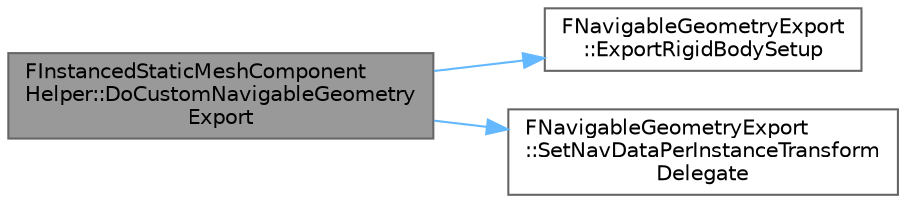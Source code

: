 digraph "FInstancedStaticMeshComponentHelper::DoCustomNavigableGeometryExport"
{
 // INTERACTIVE_SVG=YES
 // LATEX_PDF_SIZE
  bgcolor="transparent";
  edge [fontname=Helvetica,fontsize=10,labelfontname=Helvetica,labelfontsize=10];
  node [fontname=Helvetica,fontsize=10,shape=box,height=0.2,width=0.4];
  rankdir="LR";
  Node1 [id="Node000001",label="FInstancedStaticMeshComponent\lHelper::DoCustomNavigableGeometry\lExport",height=0.2,width=0.4,color="gray40", fillcolor="grey60", style="filled", fontcolor="black",tooltip=" "];
  Node1 -> Node2 [id="edge1_Node000001_Node000002",color="steelblue1",style="solid",tooltip=" "];
  Node2 [id="Node000002",label="FNavigableGeometryExport\l::ExportRigidBodySetup",height=0.2,width=0.4,color="grey40", fillcolor="white", style="filled",URL="$d9/d97/structFNavigableGeometryExport.html#a9e34e348ea86e5ab63603669abd7dba2",tooltip=" "];
  Node1 -> Node3 [id="edge2_Node000001_Node000003",color="steelblue1",style="solid",tooltip=" "];
  Node3 [id="Node000003",label="FNavigableGeometryExport\l::SetNavDataPerInstanceTransform\lDelegate",height=0.2,width=0.4,color="grey40", fillcolor="white", style="filled",URL="$d9/d97/structFNavigableGeometryExport.html#aa3a19740edd38a7f7ee291ba85883a9f",tooltip=" "];
}
